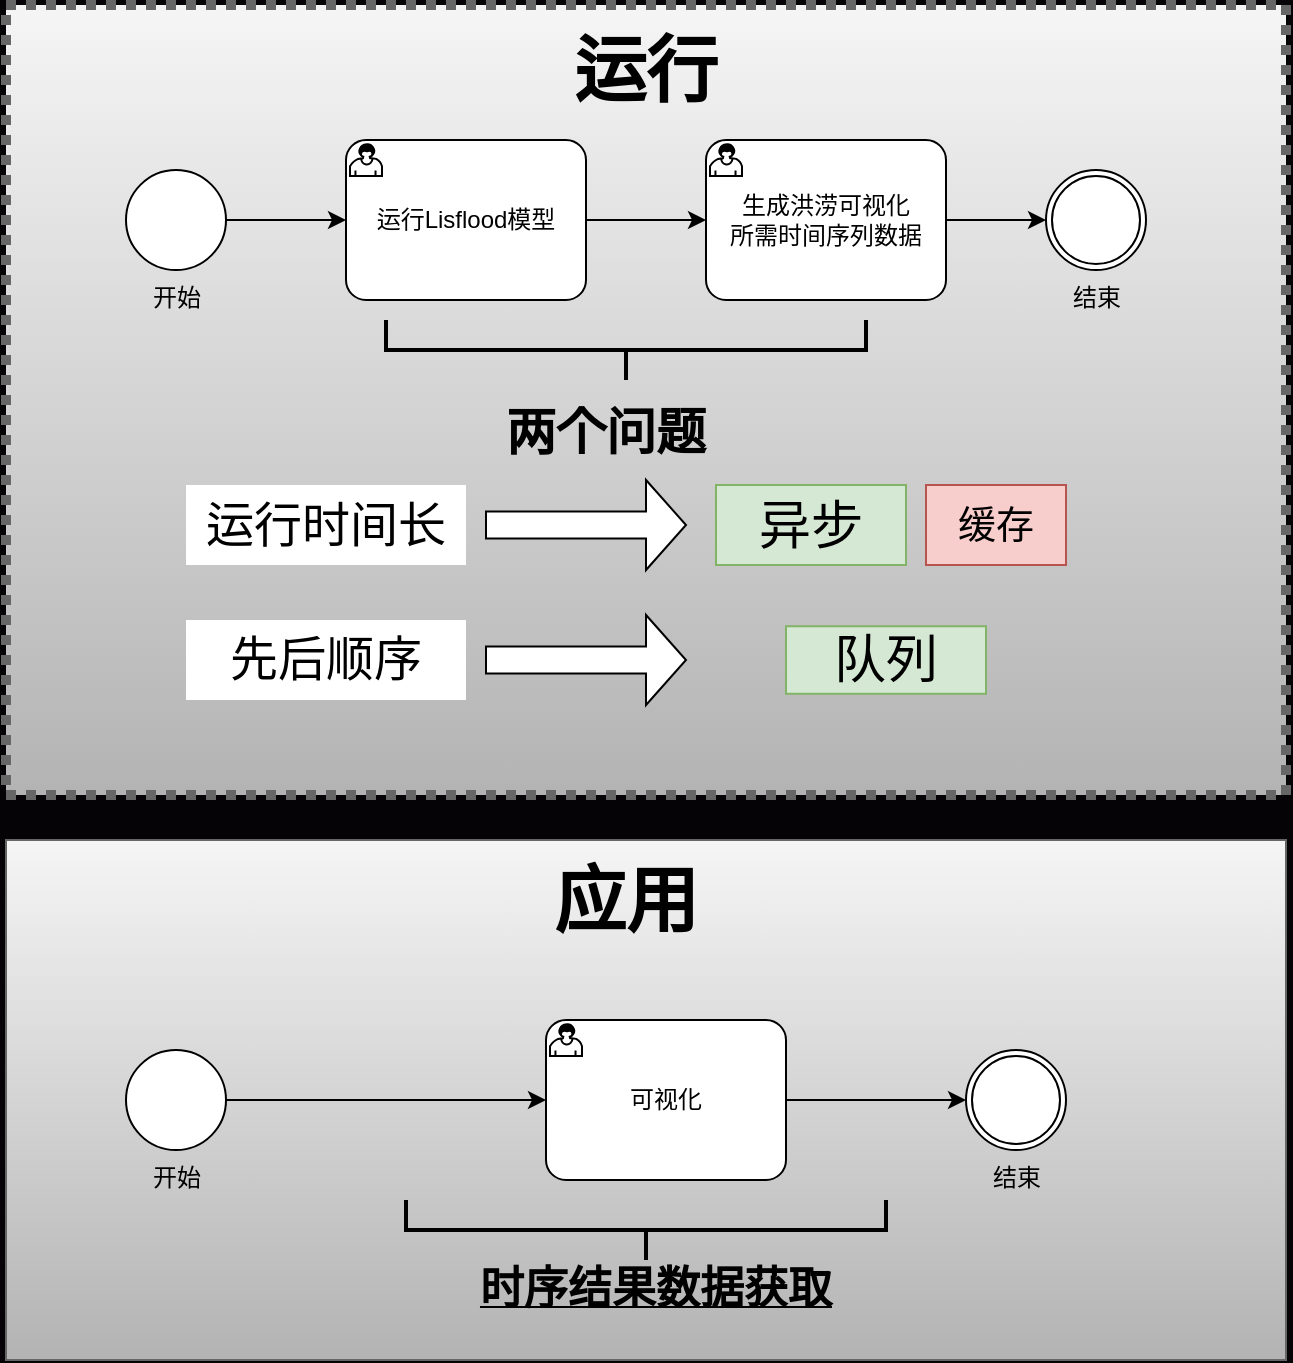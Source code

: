 <mxfile version="24.0.0" type="github">
  <diagram name="第 1 页" id="OzjiZXIuu_ywZxEzUD-4">
    <mxGraphModel dx="1677" dy="983" grid="1" gridSize="10" guides="1" tooltips="1" connect="1" arrows="1" fold="1" page="1" pageScale="1" pageWidth="1169" pageHeight="827" background="#050305" math="0" shadow="0">
      <root>
        <mxCell id="0" />
        <mxCell id="1" parent="0" />
        <mxCell id="WzrB27unxxDF3hPiiffK-23" value="" style="rounded=0;whiteSpace=wrap;html=1;labelBackgroundColor=#000000;fillColor=#f5f5f5;strokeWidth=5;strokeColor=#666666;dashed=1;dashPattern=1 1;gradientColor=#b3b3b3;" parent="1" vertex="1">
          <mxGeometry x="260" y="352.5" width="640" height="395" as="geometry" />
        </mxCell>
        <mxCell id="WzrB27unxxDF3hPiiffK-10" style="edgeStyle=orthogonalEdgeStyle;rounded=0;orthogonalLoop=1;jettySize=auto;html=1;labelBackgroundColor=none;fontColor=default;" parent="1" source="WzrB27unxxDF3hPiiffK-3" target="WzrB27unxxDF3hPiiffK-4" edge="1">
          <mxGeometry relative="1" as="geometry" />
        </mxCell>
        <mxCell id="WzrB27unxxDF3hPiiffK-3" value="运行Lisflood模型" style="points=[[0.25,0,0],[0.5,0,0],[0.75,0,0],[1,0.25,0],[1,0.5,0],[1,0.75,0],[0.75,1,0],[0.5,1,0],[0.25,1,0],[0,0.75,0],[0,0.5,0],[0,0.25,0]];shape=mxgraph.bpmn.task;whiteSpace=wrap;rectStyle=rounded;size=10;html=1;container=1;expand=0;collapsible=0;taskMarker=user;labelBackgroundColor=none;" parent="1" vertex="1">
          <mxGeometry x="430" y="420" width="120" height="80" as="geometry" />
        </mxCell>
        <mxCell id="WzrB27unxxDF3hPiiffK-11" style="edgeStyle=orthogonalEdgeStyle;rounded=0;orthogonalLoop=1;jettySize=auto;html=1;labelBackgroundColor=none;fontColor=default;" parent="1" source="WzrB27unxxDF3hPiiffK-4" target="WzrB27unxxDF3hPiiffK-6" edge="1">
          <mxGeometry relative="1" as="geometry" />
        </mxCell>
        <mxCell id="WzrB27unxxDF3hPiiffK-4" value="生成洪涝可视化&lt;div&gt;所需时间序列数据&lt;/div&gt;" style="points=[[0.25,0,0],[0.5,0,0],[0.75,0,0],[1,0.25,0],[1,0.5,0],[1,0.75,0],[0.75,1,0],[0.5,1,0],[0.25,1,0],[0,0.75,0],[0,0.5,0],[0,0.25,0]];shape=mxgraph.bpmn.task;whiteSpace=wrap;rectStyle=rounded;size=10;html=1;container=1;expand=0;collapsible=0;taskMarker=user;labelBackgroundColor=none;" parent="1" vertex="1">
          <mxGeometry x="610" y="420" width="120" height="80" as="geometry" />
        </mxCell>
        <mxCell id="WzrB27unxxDF3hPiiffK-7" style="edgeStyle=orthogonalEdgeStyle;rounded=0;orthogonalLoop=1;jettySize=auto;html=1;labelBackgroundColor=none;fontColor=default;" parent="1" source="WzrB27unxxDF3hPiiffK-5" target="WzrB27unxxDF3hPiiffK-3" edge="1">
          <mxGeometry relative="1" as="geometry" />
        </mxCell>
        <mxCell id="WzrB27unxxDF3hPiiffK-5" value="开始" style="points=[[0.145,0.145,0],[0.5,0,0],[0.855,0.145,0],[1,0.5,0],[0.855,0.855,0],[0.5,1,0],[0.145,0.855,0],[0,0.5,0]];shape=mxgraph.bpmn.event;html=1;verticalLabelPosition=bottom;labelBackgroundColor=none;verticalAlign=top;align=center;perimeter=ellipsePerimeter;outlineConnect=0;aspect=fixed;outline=standard;symbol=general;" parent="1" vertex="1">
          <mxGeometry x="320" y="435" width="50" height="50" as="geometry" />
        </mxCell>
        <mxCell id="WzrB27unxxDF3hPiiffK-6" value="结束" style="points=[[0.145,0.145,0],[0.5,0,0],[0.855,0.145,0],[1,0.5,0],[0.855,0.855,0],[0.5,1,0],[0.145,0.855,0],[0,0.5,0]];shape=mxgraph.bpmn.event;html=1;verticalLabelPosition=bottom;labelBackgroundColor=none;verticalAlign=top;align=center;perimeter=ellipsePerimeter;outlineConnect=0;aspect=fixed;outline=throwing;symbol=general;" parent="1" vertex="1">
          <mxGeometry x="780" y="435" width="50" height="50" as="geometry" />
        </mxCell>
        <mxCell id="WzrB27unxxDF3hPiiffK-14" value="" style="strokeWidth=2;html=1;shape=mxgraph.flowchart.annotation_2;align=left;labelPosition=right;pointerEvents=1;direction=north;labelBackgroundColor=none;" parent="1" vertex="1">
          <mxGeometry x="450" y="510" width="240" height="30" as="geometry" />
        </mxCell>
        <mxCell id="WzrB27unxxDF3hPiiffK-16" value="&lt;font style=&quot;font-size: 24px;&quot;&gt;运行时间长&lt;/font&gt;" style="text;html=1;align=center;verticalAlign=middle;whiteSpace=wrap;rounded=0;labelBackgroundColor=none;fillColor=default;" parent="1" vertex="1">
          <mxGeometry x="350" y="592.5" width="140" height="40" as="geometry" />
        </mxCell>
        <mxCell id="WzrB27unxxDF3hPiiffK-17" value="" style="shape=singleArrow;whiteSpace=wrap;html=1;labelBackgroundColor=none;" parent="1" vertex="1">
          <mxGeometry x="500" y="590" width="100" height="45" as="geometry" />
        </mxCell>
        <mxCell id="WzrB27unxxDF3hPiiffK-18" value="异步" style="text;html=1;align=center;verticalAlign=middle;whiteSpace=wrap;rounded=0;fontSize=26;labelBackgroundColor=none;fillColor=#d5e8d4;strokeColor=#82b366;" parent="1" vertex="1">
          <mxGeometry x="615" y="592.5" width="95" height="40" as="geometry" />
        </mxCell>
        <mxCell id="WzrB27unxxDF3hPiiffK-19" value="&lt;span style=&quot;font-size: 24px;&quot;&gt;先后顺序&lt;/span&gt;" style="text;html=1;align=center;verticalAlign=middle;whiteSpace=wrap;rounded=0;labelBackgroundColor=none;fillColor=default;" parent="1" vertex="1">
          <mxGeometry x="350" y="660" width="140" height="40" as="geometry" />
        </mxCell>
        <mxCell id="WzrB27unxxDF3hPiiffK-20" value="" style="shape=singleArrow;whiteSpace=wrap;html=1;labelBackgroundColor=none;" parent="1" vertex="1">
          <mxGeometry x="500" y="657.5" width="100" height="45" as="geometry" />
        </mxCell>
        <mxCell id="WzrB27unxxDF3hPiiffK-21" value="队列" style="text;html=1;align=center;verticalAlign=middle;whiteSpace=wrap;rounded=0;fontSize=26;labelBackgroundColor=none;fillColor=#d5e8d4;strokeColor=#82b366;" parent="1" vertex="1">
          <mxGeometry x="650" y="663.13" width="100" height="33.75" as="geometry" />
        </mxCell>
        <mxCell id="WzrB27unxxDF3hPiiffK-24" value="&lt;font style=&quot;font-size: 36px;&quot;&gt;&lt;b&gt;运行&lt;/b&gt;&lt;/font&gt;" style="text;html=1;align=center;verticalAlign=middle;whiteSpace=wrap;rounded=0;labelBackgroundColor=none;" parent="1" vertex="1">
          <mxGeometry x="500" y="370" width="160" height="30" as="geometry" />
        </mxCell>
        <mxCell id="WzrB27unxxDF3hPiiffK-25" value="" style="rounded=0;whiteSpace=wrap;html=1;labelBackgroundColor=none;fillColor=#f5f5f5;gradientColor=#b3b3b3;strokeColor=#666666;" parent="1" vertex="1">
          <mxGeometry x="260" y="770" width="640" height="260" as="geometry" />
        </mxCell>
        <mxCell id="WzrB27unxxDF3hPiiffK-50" style="edgeStyle=orthogonalEdgeStyle;rounded=0;orthogonalLoop=1;jettySize=auto;html=1;labelBackgroundColor=none;fontColor=default;" parent="1" source="WzrB27unxxDF3hPiiffK-27" target="WzrB27unxxDF3hPiiffK-32" edge="1">
          <mxGeometry relative="1" as="geometry" />
        </mxCell>
        <mxCell id="WzrB27unxxDF3hPiiffK-27" value="可视化" style="points=[[0.25,0,0],[0.5,0,0],[0.75,0,0],[1,0.25,0],[1,0.5,0],[1,0.75,0],[0.75,1,0],[0.5,1,0],[0.25,1,0],[0,0.75,0],[0,0.5,0],[0,0.25,0]];shape=mxgraph.bpmn.task;whiteSpace=wrap;rectStyle=rounded;size=10;html=1;container=1;expand=0;collapsible=0;taskMarker=user;labelBackgroundColor=none;" parent="1" vertex="1">
          <mxGeometry x="530" y="860" width="120" height="80" as="geometry" />
        </mxCell>
        <mxCell id="WzrB27unxxDF3hPiiffK-30" style="edgeStyle=orthogonalEdgeStyle;rounded=0;orthogonalLoop=1;jettySize=auto;html=1;labelBackgroundColor=none;fontColor=default;" parent="1" source="WzrB27unxxDF3hPiiffK-31" target="WzrB27unxxDF3hPiiffK-27" edge="1">
          <mxGeometry relative="1" as="geometry" />
        </mxCell>
        <mxCell id="WzrB27unxxDF3hPiiffK-31" value="开始" style="points=[[0.145,0.145,0],[0.5,0,0],[0.855,0.145,0],[1,0.5,0],[0.855,0.855,0],[0.5,1,0],[0.145,0.855,0],[0,0.5,0]];shape=mxgraph.bpmn.event;html=1;verticalLabelPosition=bottom;labelBackgroundColor=none;verticalAlign=top;align=center;perimeter=ellipsePerimeter;outlineConnect=0;aspect=fixed;outline=standard;symbol=general;" parent="1" vertex="1">
          <mxGeometry x="320" y="875" width="50" height="50" as="geometry" />
        </mxCell>
        <mxCell id="WzrB27unxxDF3hPiiffK-32" value="结束" style="points=[[0.145,0.145,0],[0.5,0,0],[0.855,0.145,0],[1,0.5,0],[0.855,0.855,0],[0.5,1,0],[0.145,0.855,0],[0,0.5,0]];shape=mxgraph.bpmn.event;html=1;verticalLabelPosition=bottom;labelBackgroundColor=none;verticalAlign=top;align=center;perimeter=ellipsePerimeter;outlineConnect=0;aspect=fixed;outline=throwing;symbol=general;" parent="1" vertex="1">
          <mxGeometry x="740" y="875" width="50" height="50" as="geometry" />
        </mxCell>
        <mxCell id="WzrB27unxxDF3hPiiffK-41" value="&lt;span style=&quot;font-size: 36px;&quot;&gt;&lt;b&gt;应用&lt;/b&gt;&lt;/span&gt;" style="text;html=1;align=center;verticalAlign=middle;whiteSpace=wrap;rounded=0;labelBackgroundColor=none;" parent="1" vertex="1">
          <mxGeometry x="490" y="785" width="160" height="30" as="geometry" />
        </mxCell>
        <mxCell id="WzrB27unxxDF3hPiiffK-51" value="" style="strokeWidth=2;html=1;shape=mxgraph.flowchart.annotation_2;align=left;labelPosition=right;pointerEvents=1;direction=north;labelBackgroundColor=none;" parent="1" vertex="1">
          <mxGeometry x="460" y="950" width="240" height="30" as="geometry" />
        </mxCell>
        <mxCell id="WzrB27unxxDF3hPiiffK-52" value="&lt;font style=&quot;font-size: 22px;&quot;&gt;时序结果数据获取&lt;/font&gt;" style="text;html=1;align=center;verticalAlign=middle;whiteSpace=wrap;rounded=0;fontStyle=5;labelBackgroundColor=none;" parent="1" vertex="1">
          <mxGeometry x="495" y="980" width="180" height="30" as="geometry" />
        </mxCell>
        <mxCell id="agsHpOWePtn3zxVo6yJH-1" value="&lt;font style=&quot;font-size: 19px;&quot;&gt;缓存&lt;/font&gt;" style="text;html=1;align=center;verticalAlign=middle;whiteSpace=wrap;rounded=0;fillColor=#f8cecc;strokeColor=#b85450;" vertex="1" parent="1">
          <mxGeometry x="720" y="592.5" width="70" height="40" as="geometry" />
        </mxCell>
        <mxCell id="agsHpOWePtn3zxVo6yJH-3" value="&lt;font size=&quot;1&quot; style=&quot;&quot;&gt;&lt;b style=&quot;font-size: 25px;&quot;&gt;两个问题&lt;/b&gt;&lt;/font&gt;" style="text;html=1;align=center;verticalAlign=middle;whiteSpace=wrap;rounded=0;" vertex="1" parent="1">
          <mxGeometry x="505" y="550" width="110" height="30" as="geometry" />
        </mxCell>
      </root>
    </mxGraphModel>
  </diagram>
</mxfile>

